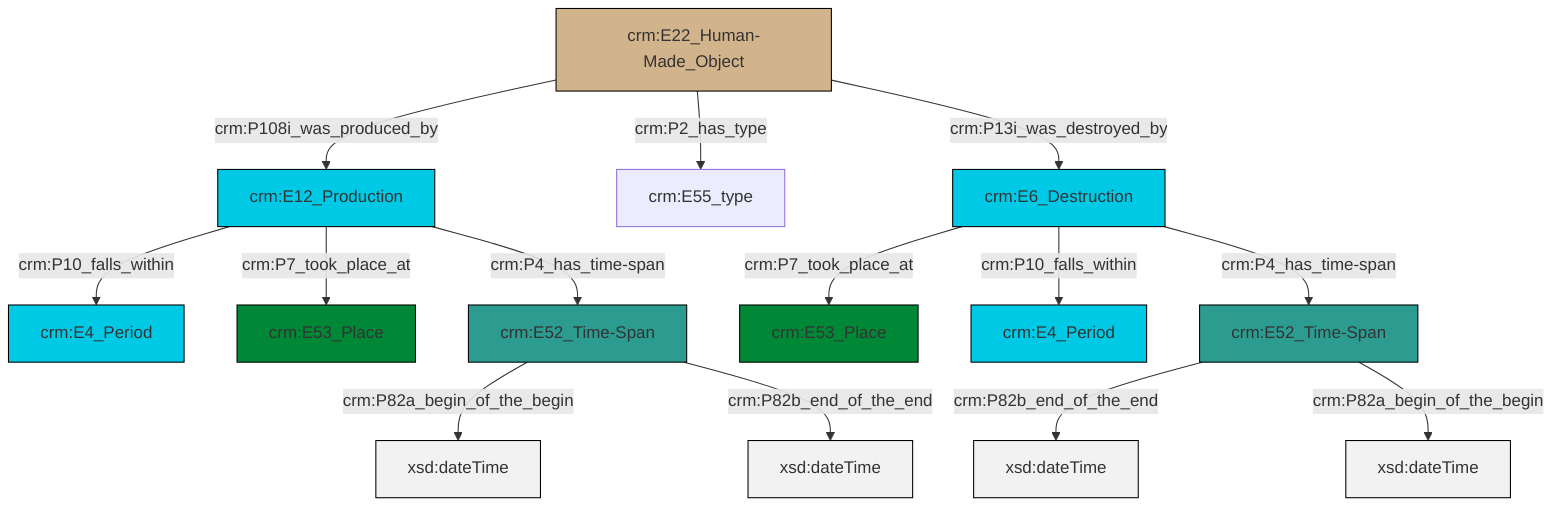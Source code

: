 graph TD
classDef Literal fill:#f2f2f2,stroke:#000000;
classDef CRM_Entity fill:#FFFFFF,stroke:#000000;
classDef Temporal_Entity fill:#00C9E6, stroke:#000000;
classDef Type fill:#E18312, stroke:#000000;
classDef Time-Span fill:#2C9C91, stroke:#000000;
classDef Appellation fill:#FFEB7F, stroke:#000000;
classDef Place fill:#008836, stroke:#000000;
classDef Persistent_Item fill:#B266B2, stroke:#000000;
classDef Conceptual_Object fill:#FFD700, stroke:#000000;
classDef Physical_Thing fill:#D2B48C, stroke:#000000;
classDef Actor fill:#f58aad, stroke:#000000;
classDef PC_Classes fill:#4ce600, stroke:#000000;
classDef Multi fill:#cccccc,stroke:#000000;

4["crm:E22_Human-Made_Object"]:::Physical_Thing -->|crm:P108i_was_produced_by| 5["crm:E12_Production"]:::Temporal_Entity
5["crm:E12_Production"]:::Temporal_Entity -->|crm:P10_falls_within| 0["crm:E4_Period"]:::Temporal_Entity
8["crm:E52_Time-Span"]:::Time-Span -->|crm:P82b_end_of_the_end| 9[xsd:dateTime]:::Literal
8["crm:E52_Time-Span"]:::Time-Span -->|crm:P82a_begin_of_the_begin| 10[xsd:dateTime]:::Literal
5["crm:E12_Production"]:::Temporal_Entity -->|crm:P7_took_place_at| 11["crm:E53_Place"]:::Place
4["crm:E22_Human-Made_Object"]:::Physical_Thing -->|crm:P2_has_type| 6["crm:E55_type"]:::Default
12["crm:E6_Destruction"]:::Temporal_Entity -->|crm:P7_took_place_at| 13["crm:E53_Place"]:::Place
2["crm:E52_Time-Span"]:::Time-Span -->|crm:P82a_begin_of_the_begin| 16[xsd:dateTime]:::Literal
4["crm:E22_Human-Made_Object"]:::Physical_Thing -->|crm:P13i_was_destroyed_by| 12["crm:E6_Destruction"]:::Temporal_Entity
5["crm:E12_Production"]:::Temporal_Entity -->|crm:P4_has_time-span| 2["crm:E52_Time-Span"]:::Time-Span
12["crm:E6_Destruction"]:::Temporal_Entity -->|crm:P10_falls_within| 17["crm:E4_Period"]:::Temporal_Entity
12["crm:E6_Destruction"]:::Temporal_Entity -->|crm:P4_has_time-span| 8["crm:E52_Time-Span"]:::Time-Span
2["crm:E52_Time-Span"]:::Time-Span -->|crm:P82b_end_of_the_end| 23[xsd:dateTime]:::Literal